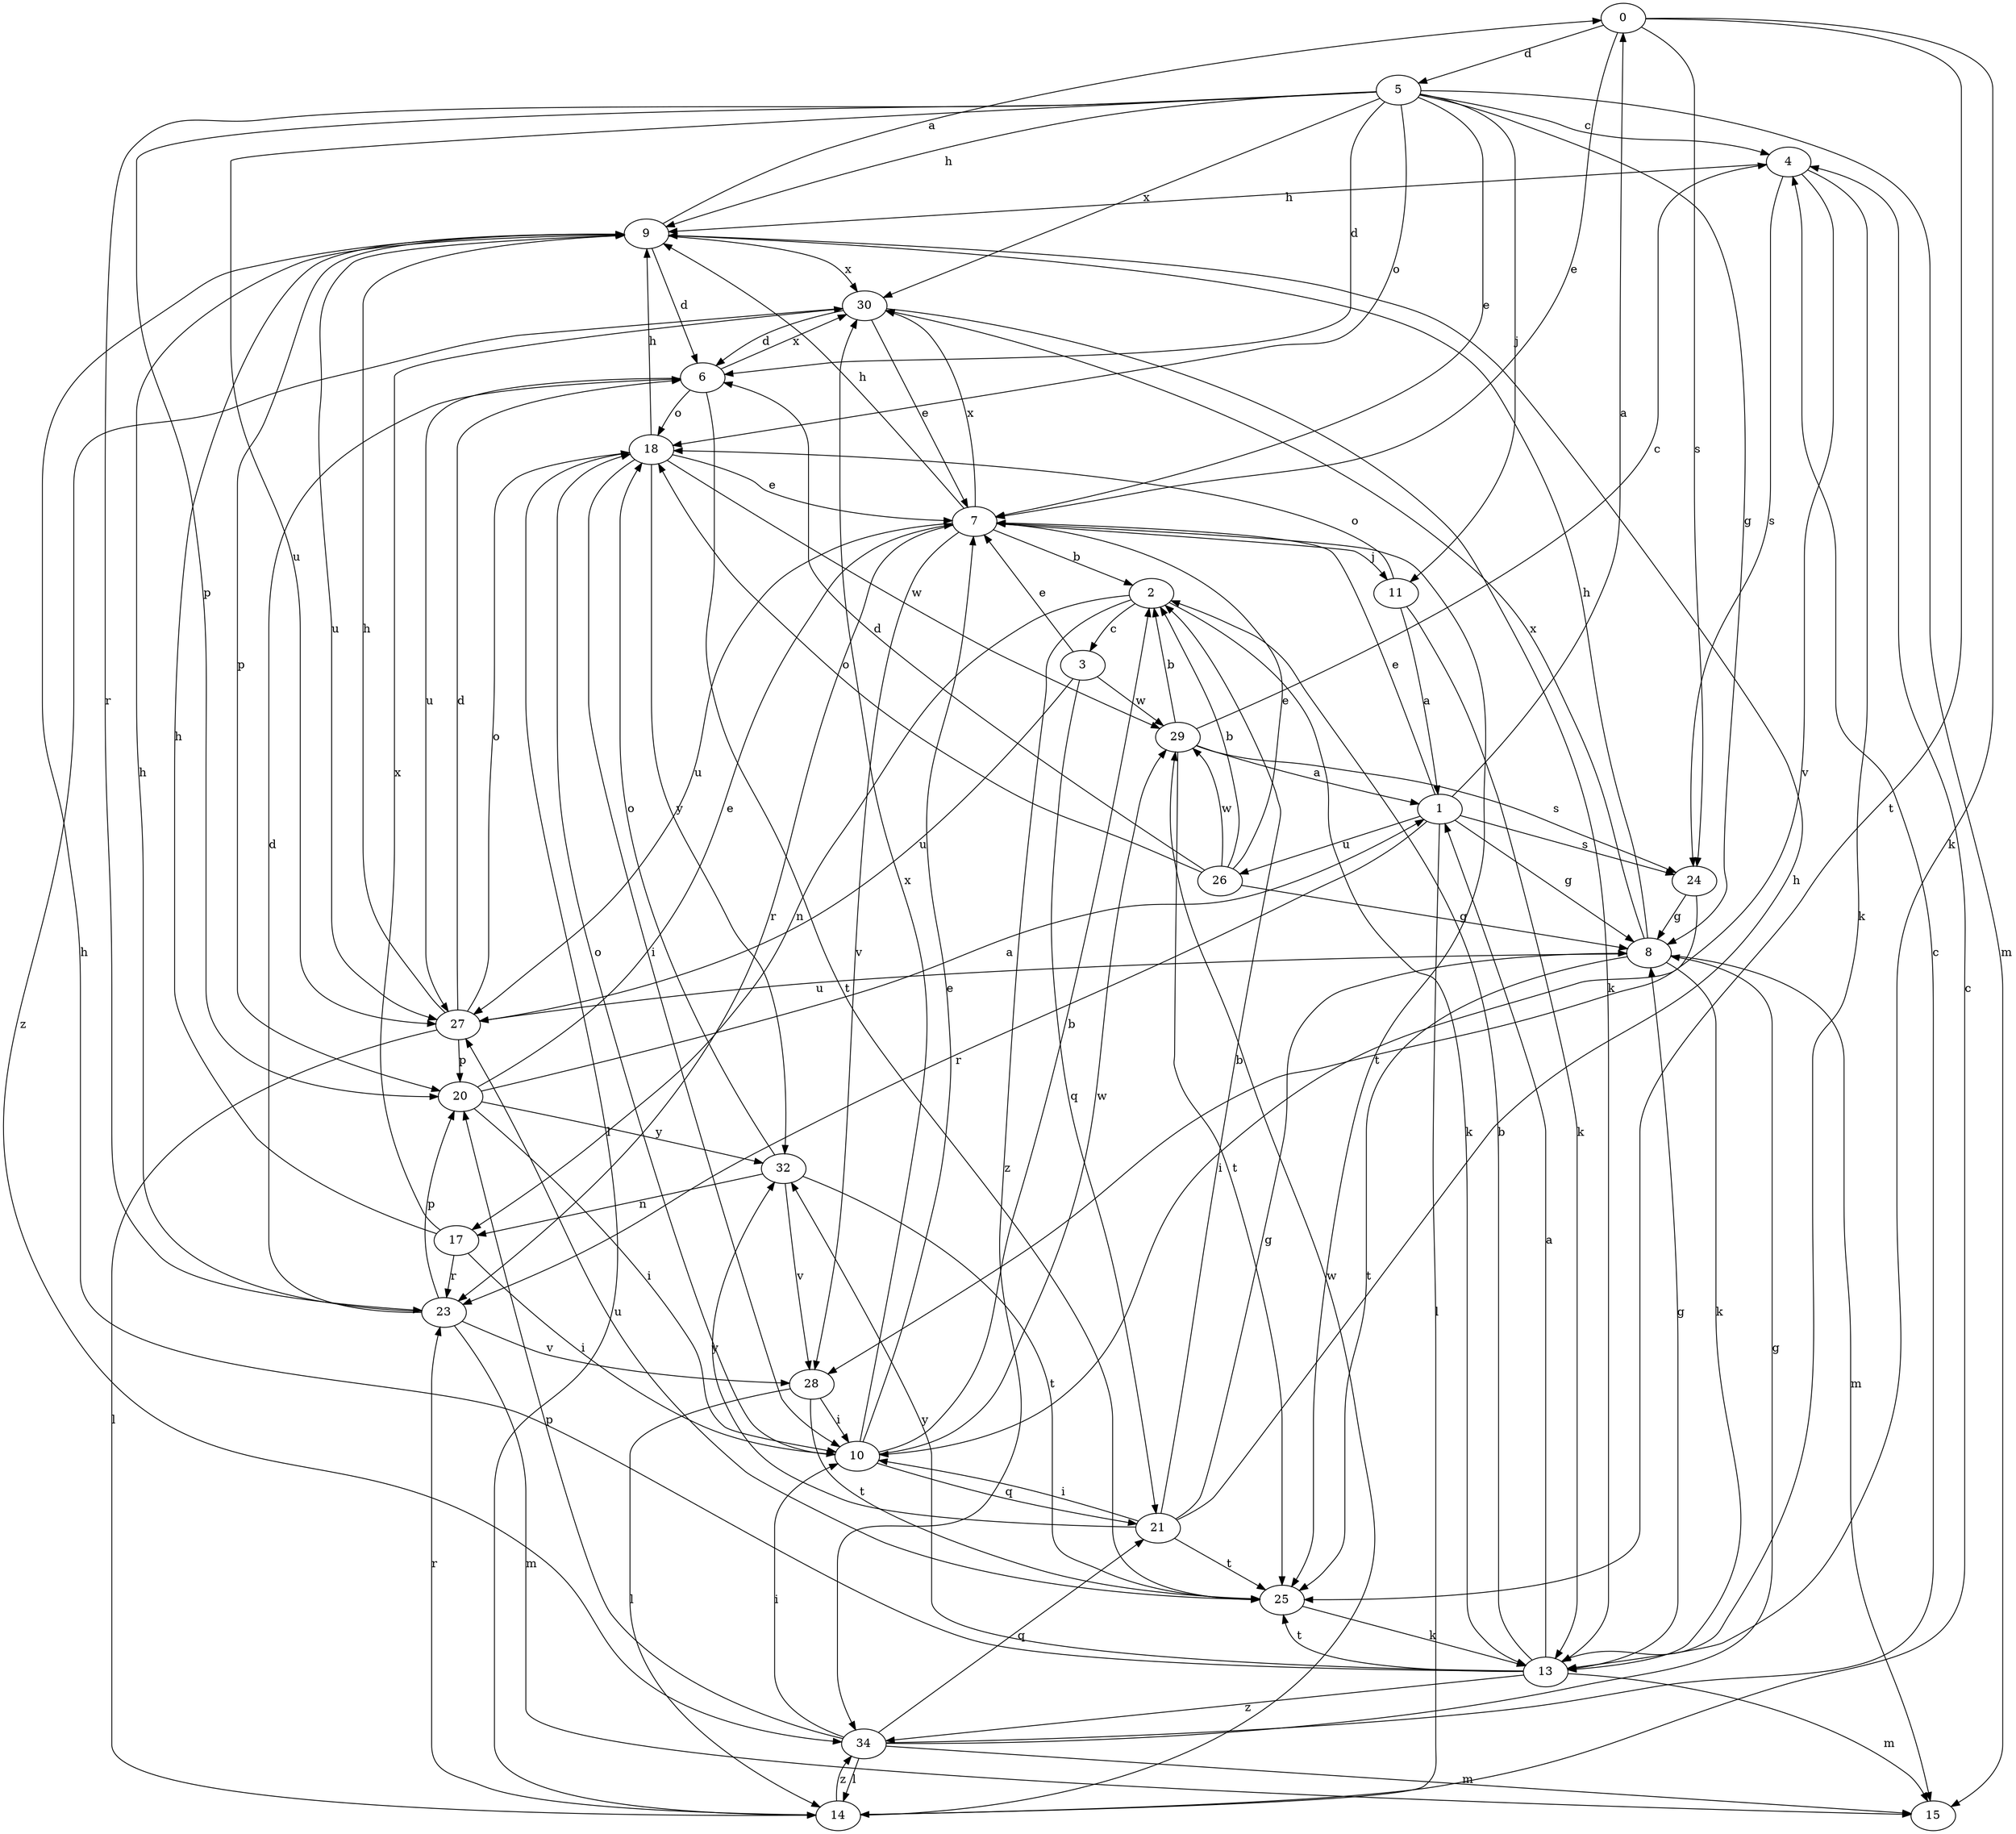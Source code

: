 strict digraph  {
0;
1;
2;
3;
4;
5;
6;
7;
8;
9;
10;
11;
13;
14;
15;
17;
18;
20;
21;
23;
24;
25;
26;
27;
28;
29;
30;
32;
34;
0 -> 5  [label=d];
0 -> 7  [label=e];
0 -> 13  [label=k];
0 -> 24  [label=s];
0 -> 25  [label=t];
1 -> 0  [label=a];
1 -> 7  [label=e];
1 -> 8  [label=g];
1 -> 14  [label=l];
1 -> 23  [label=r];
1 -> 24  [label=s];
1 -> 26  [label=u];
2 -> 3  [label=c];
2 -> 13  [label=k];
2 -> 17  [label=n];
2 -> 34  [label=z];
3 -> 7  [label=e];
3 -> 21  [label=q];
3 -> 27  [label=u];
3 -> 29  [label=w];
4 -> 9  [label=h];
4 -> 13  [label=k];
4 -> 24  [label=s];
4 -> 28  [label=v];
5 -> 4  [label=c];
5 -> 6  [label=d];
5 -> 7  [label=e];
5 -> 8  [label=g];
5 -> 9  [label=h];
5 -> 11  [label=j];
5 -> 15  [label=m];
5 -> 18  [label=o];
5 -> 20  [label=p];
5 -> 23  [label=r];
5 -> 27  [label=u];
5 -> 30  [label=x];
6 -> 18  [label=o];
6 -> 25  [label=t];
6 -> 27  [label=u];
6 -> 30  [label=x];
7 -> 2  [label=b];
7 -> 9  [label=h];
7 -> 11  [label=j];
7 -> 23  [label=r];
7 -> 25  [label=t];
7 -> 27  [label=u];
7 -> 28  [label=v];
7 -> 30  [label=x];
8 -> 9  [label=h];
8 -> 13  [label=k];
8 -> 15  [label=m];
8 -> 25  [label=t];
8 -> 27  [label=u];
8 -> 30  [label=x];
9 -> 0  [label=a];
9 -> 6  [label=d];
9 -> 20  [label=p];
9 -> 27  [label=u];
9 -> 30  [label=x];
10 -> 2  [label=b];
10 -> 7  [label=e];
10 -> 18  [label=o];
10 -> 21  [label=q];
10 -> 29  [label=w];
10 -> 30  [label=x];
11 -> 1  [label=a];
11 -> 13  [label=k];
11 -> 18  [label=o];
13 -> 1  [label=a];
13 -> 2  [label=b];
13 -> 8  [label=g];
13 -> 9  [label=h];
13 -> 15  [label=m];
13 -> 25  [label=t];
13 -> 32  [label=y];
13 -> 34  [label=z];
14 -> 4  [label=c];
14 -> 23  [label=r];
14 -> 29  [label=w];
14 -> 34  [label=z];
17 -> 9  [label=h];
17 -> 10  [label=i];
17 -> 23  [label=r];
17 -> 30  [label=x];
18 -> 7  [label=e];
18 -> 9  [label=h];
18 -> 10  [label=i];
18 -> 14  [label=l];
18 -> 29  [label=w];
18 -> 32  [label=y];
20 -> 1  [label=a];
20 -> 7  [label=e];
20 -> 10  [label=i];
20 -> 32  [label=y];
21 -> 2  [label=b];
21 -> 8  [label=g];
21 -> 9  [label=h];
21 -> 10  [label=i];
21 -> 25  [label=t];
21 -> 32  [label=y];
23 -> 6  [label=d];
23 -> 9  [label=h];
23 -> 15  [label=m];
23 -> 20  [label=p];
23 -> 28  [label=v];
24 -> 8  [label=g];
24 -> 10  [label=i];
25 -> 13  [label=k];
25 -> 27  [label=u];
26 -> 2  [label=b];
26 -> 6  [label=d];
26 -> 7  [label=e];
26 -> 8  [label=g];
26 -> 18  [label=o];
26 -> 29  [label=w];
27 -> 6  [label=d];
27 -> 9  [label=h];
27 -> 14  [label=l];
27 -> 18  [label=o];
27 -> 20  [label=p];
28 -> 10  [label=i];
28 -> 14  [label=l];
28 -> 25  [label=t];
29 -> 1  [label=a];
29 -> 2  [label=b];
29 -> 4  [label=c];
29 -> 24  [label=s];
29 -> 25  [label=t];
30 -> 6  [label=d];
30 -> 7  [label=e];
30 -> 13  [label=k];
30 -> 34  [label=z];
32 -> 17  [label=n];
32 -> 18  [label=o];
32 -> 25  [label=t];
32 -> 28  [label=v];
34 -> 4  [label=c];
34 -> 8  [label=g];
34 -> 10  [label=i];
34 -> 14  [label=l];
34 -> 15  [label=m];
34 -> 20  [label=p];
34 -> 21  [label=q];
}
